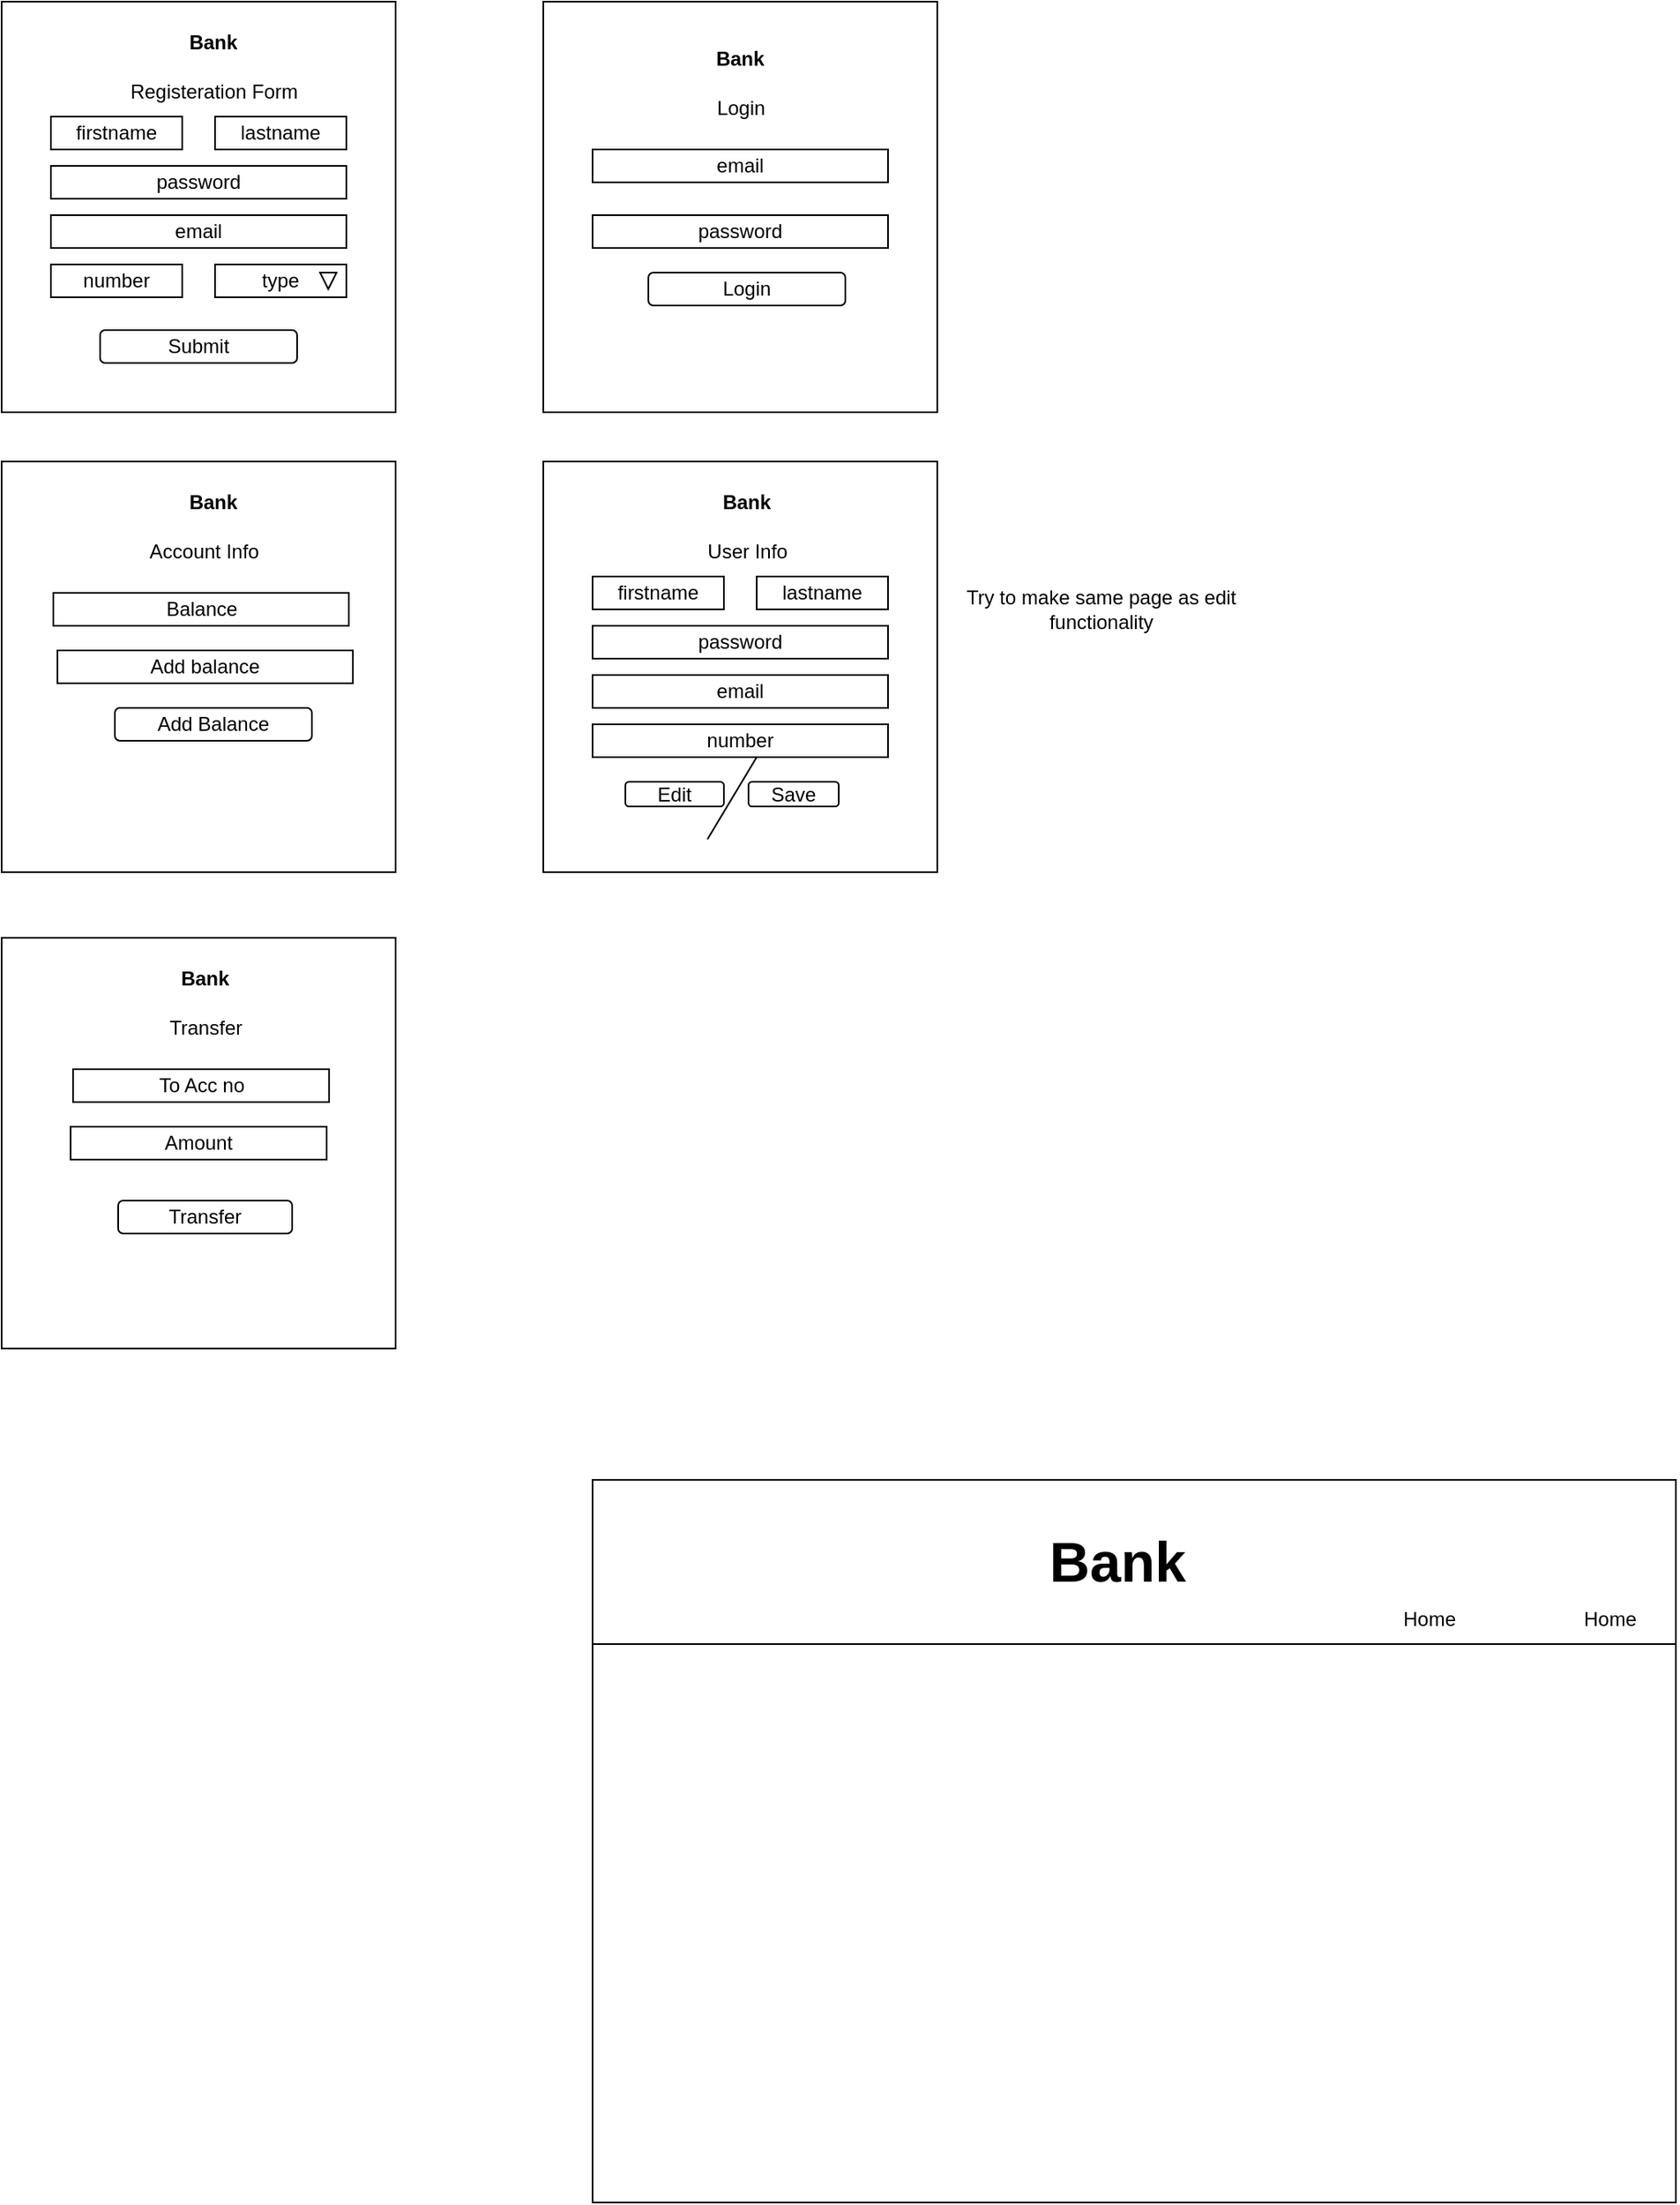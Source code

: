 <mxfile version="24.7.17">
  <diagram name="Page-1" id="1KpQt4oFNFmE3ei3up1I">
    <mxGraphModel dx="1434" dy="780" grid="1" gridSize="10" guides="1" tooltips="1" connect="1" arrows="1" fold="1" page="1" pageScale="1" pageWidth="827" pageHeight="1169" math="0" shadow="0">
      <root>
        <mxCell id="0" />
        <mxCell id="1" parent="0" />
        <mxCell id="DfBPraIemsKcxIyx9plv-1" value="" style="rounded=0;whiteSpace=wrap;html=1;" parent="1" vertex="1">
          <mxGeometry x="140" y="100" width="240" height="250" as="geometry" />
        </mxCell>
        <mxCell id="DfBPraIemsKcxIyx9plv-2" value="&lt;b&gt;Bank&lt;/b&gt;" style="text;html=1;align=center;verticalAlign=middle;whiteSpace=wrap;rounded=0;" parent="1" vertex="1">
          <mxGeometry x="204" y="110" width="130" height="30" as="geometry" />
        </mxCell>
        <mxCell id="DfBPraIemsKcxIyx9plv-3" value="firstname" style="rounded=0;whiteSpace=wrap;html=1;" parent="1" vertex="1">
          <mxGeometry x="170" y="170" width="80" height="20" as="geometry" />
        </mxCell>
        <mxCell id="DfBPraIemsKcxIyx9plv-4" value="email" style="rounded=0;whiteSpace=wrap;html=1;" parent="1" vertex="1">
          <mxGeometry x="170" y="230" width="180" height="20" as="geometry" />
        </mxCell>
        <mxCell id="DfBPraIemsKcxIyx9plv-5" value="lastname" style="rounded=0;whiteSpace=wrap;html=1;" parent="1" vertex="1">
          <mxGeometry x="270" y="170" width="80" height="20" as="geometry" />
        </mxCell>
        <mxCell id="DfBPraIemsKcxIyx9plv-6" value="number" style="rounded=0;whiteSpace=wrap;html=1;" parent="1" vertex="1">
          <mxGeometry x="170" y="260" width="80" height="20" as="geometry" />
        </mxCell>
        <mxCell id="DfBPraIemsKcxIyx9plv-7" value="type" style="rounded=0;whiteSpace=wrap;html=1;" parent="1" vertex="1">
          <mxGeometry x="270" y="260" width="80" height="20" as="geometry" />
        </mxCell>
        <mxCell id="DfBPraIemsKcxIyx9plv-8" value="" style="triangle;whiteSpace=wrap;html=1;rotation=90;" parent="1" vertex="1">
          <mxGeometry x="334" y="265" width="10" height="10" as="geometry" />
        </mxCell>
        <mxCell id="DfBPraIemsKcxIyx9plv-9" value="Submit" style="rounded=1;whiteSpace=wrap;html=1;" parent="1" vertex="1">
          <mxGeometry x="200" y="300" width="120" height="20" as="geometry" />
        </mxCell>
        <mxCell id="DfBPraIemsKcxIyx9plv-11" value="Registeration Form" style="text;html=1;align=center;verticalAlign=middle;whiteSpace=wrap;rounded=0;" parent="1" vertex="1">
          <mxGeometry x="198.5" y="140" width="141" height="30" as="geometry" />
        </mxCell>
        <mxCell id="DfBPraIemsKcxIyx9plv-13" value="" style="rounded=0;whiteSpace=wrap;html=1;" parent="1" vertex="1">
          <mxGeometry x="470" y="100" width="240" height="250" as="geometry" />
        </mxCell>
        <mxCell id="DfBPraIemsKcxIyx9plv-14" value="&lt;b&gt;Bank&lt;/b&gt;" style="text;html=1;align=center;verticalAlign=middle;whiteSpace=wrap;rounded=0;" parent="1" vertex="1">
          <mxGeometry x="525" y="120" width="130" height="30" as="geometry" />
        </mxCell>
        <mxCell id="DfBPraIemsKcxIyx9plv-16" value="email" style="rounded=0;whiteSpace=wrap;html=1;" parent="1" vertex="1">
          <mxGeometry x="500" y="190" width="180" height="20" as="geometry" />
        </mxCell>
        <mxCell id="DfBPraIemsKcxIyx9plv-18" value="password" style="rounded=0;whiteSpace=wrap;html=1;" parent="1" vertex="1">
          <mxGeometry x="500" y="230" width="180" height="20" as="geometry" />
        </mxCell>
        <mxCell id="DfBPraIemsKcxIyx9plv-21" value="Login" style="rounded=1;whiteSpace=wrap;html=1;" parent="1" vertex="1">
          <mxGeometry x="534" y="265" width="120" height="20" as="geometry" />
        </mxCell>
        <mxCell id="DfBPraIemsKcxIyx9plv-22" value="Login" style="text;html=1;align=center;verticalAlign=middle;whiteSpace=wrap;rounded=0;" parent="1" vertex="1">
          <mxGeometry x="519.5" y="150" width="141" height="30" as="geometry" />
        </mxCell>
        <mxCell id="DfBPraIemsKcxIyx9plv-23" value="password" style="rounded=0;whiteSpace=wrap;html=1;" parent="1" vertex="1">
          <mxGeometry x="170" y="200" width="180" height="20" as="geometry" />
        </mxCell>
        <mxCell id="DfBPraIemsKcxIyx9plv-24" value="" style="rounded=0;whiteSpace=wrap;html=1;" parent="1" vertex="1">
          <mxGeometry x="140" y="380" width="240" height="250" as="geometry" />
        </mxCell>
        <mxCell id="DfBPraIemsKcxIyx9plv-25" value="&lt;b&gt;Bank&lt;/b&gt;" style="text;html=1;align=center;verticalAlign=middle;whiteSpace=wrap;rounded=0;" parent="1" vertex="1">
          <mxGeometry x="204" y="390" width="130" height="30" as="geometry" />
        </mxCell>
        <mxCell id="DfBPraIemsKcxIyx9plv-26" value="Account Info" style="text;html=1;align=center;verticalAlign=middle;whiteSpace=wrap;rounded=0;" parent="1" vertex="1">
          <mxGeometry x="193" y="420" width="141" height="30" as="geometry" />
        </mxCell>
        <mxCell id="DfBPraIemsKcxIyx9plv-27" value="" style="rounded=0;whiteSpace=wrap;html=1;" parent="1" vertex="1">
          <mxGeometry x="470" y="380" width="240" height="250" as="geometry" />
        </mxCell>
        <mxCell id="DfBPraIemsKcxIyx9plv-28" value="&lt;b&gt;Bank&lt;/b&gt;" style="text;html=1;align=center;verticalAlign=middle;whiteSpace=wrap;rounded=0;" parent="1" vertex="1">
          <mxGeometry x="529" y="390" width="130" height="30" as="geometry" />
        </mxCell>
        <mxCell id="DfBPraIemsKcxIyx9plv-29" value="User Info" style="text;html=1;align=center;verticalAlign=middle;whiteSpace=wrap;rounded=0;" parent="1" vertex="1">
          <mxGeometry x="523.5" y="420" width="141" height="30" as="geometry" />
        </mxCell>
        <mxCell id="DfBPraIemsKcxIyx9plv-30" value="" style="rounded=0;whiteSpace=wrap;html=1;" parent="1" vertex="1">
          <mxGeometry x="140" y="670" width="240" height="250" as="geometry" />
        </mxCell>
        <mxCell id="DfBPraIemsKcxIyx9plv-31" value="&lt;b&gt;Bank&lt;/b&gt;" style="text;html=1;align=center;verticalAlign=middle;whiteSpace=wrap;rounded=0;" parent="1" vertex="1">
          <mxGeometry x="199" y="680" width="130" height="30" as="geometry" />
        </mxCell>
        <mxCell id="DfBPraIemsKcxIyx9plv-32" value="Transfer" style="text;html=1;align=center;verticalAlign=middle;whiteSpace=wrap;rounded=0;" parent="1" vertex="1">
          <mxGeometry x="193.5" y="710" width="141" height="30" as="geometry" />
        </mxCell>
        <mxCell id="DfBPraIemsKcxIyx9plv-33" value="Try to make same page as edit functionality" style="text;html=1;align=center;verticalAlign=middle;whiteSpace=wrap;rounded=0;" parent="1" vertex="1">
          <mxGeometry x="720" y="450" width="180" height="40" as="geometry" />
        </mxCell>
        <mxCell id="DfBPraIemsKcxIyx9plv-34" value="To Acc no" style="rounded=0;whiteSpace=wrap;html=1;" parent="1" vertex="1">
          <mxGeometry x="183.5" y="750" width="156" height="20" as="geometry" />
        </mxCell>
        <mxCell id="DfBPraIemsKcxIyx9plv-35" value="Amount" style="rounded=0;whiteSpace=wrap;html=1;" parent="1" vertex="1">
          <mxGeometry x="182" y="785" width="156" height="20" as="geometry" />
        </mxCell>
        <mxCell id="DfBPraIemsKcxIyx9plv-37" value="Transfer" style="rounded=1;whiteSpace=wrap;html=1;" parent="1" vertex="1">
          <mxGeometry x="211" y="830" width="106" height="20" as="geometry" />
        </mxCell>
        <mxCell id="DfBPraIemsKcxIyx9plv-39" value="Balance" style="rounded=0;whiteSpace=wrap;html=1;" parent="1" vertex="1">
          <mxGeometry x="171.5" y="460" width="180" height="20" as="geometry" />
        </mxCell>
        <mxCell id="DfBPraIemsKcxIyx9plv-41" value="Add balance" style="rounded=0;whiteSpace=wrap;html=1;" parent="1" vertex="1">
          <mxGeometry x="174" y="495" width="180" height="20" as="geometry" />
        </mxCell>
        <mxCell id="DfBPraIemsKcxIyx9plv-42" value="Add Balance" style="rounded=1;whiteSpace=wrap;html=1;" parent="1" vertex="1">
          <mxGeometry x="209" y="530" width="120" height="20" as="geometry" />
        </mxCell>
        <mxCell id="DfBPraIemsKcxIyx9plv-52" value="firstname" style="rounded=0;whiteSpace=wrap;html=1;" parent="1" vertex="1">
          <mxGeometry x="500" y="450" width="80" height="20" as="geometry" />
        </mxCell>
        <mxCell id="DfBPraIemsKcxIyx9plv-53" value="email" style="rounded=0;whiteSpace=wrap;html=1;" parent="1" vertex="1">
          <mxGeometry x="500" y="510" width="180" height="20" as="geometry" />
        </mxCell>
        <mxCell id="DfBPraIemsKcxIyx9plv-54" value="lastname" style="rounded=0;whiteSpace=wrap;html=1;" parent="1" vertex="1">
          <mxGeometry x="600" y="450" width="80" height="20" as="geometry" />
        </mxCell>
        <mxCell id="DfBPraIemsKcxIyx9plv-55" value="number" style="rounded=0;whiteSpace=wrap;html=1;" parent="1" vertex="1">
          <mxGeometry x="500" y="540" width="180" height="20" as="geometry" />
        </mxCell>
        <mxCell id="DfBPraIemsKcxIyx9plv-56" value="password" style="rounded=0;whiteSpace=wrap;html=1;" parent="1" vertex="1">
          <mxGeometry x="500" y="480" width="180" height="20" as="geometry" />
        </mxCell>
        <mxCell id="DfBPraIemsKcxIyx9plv-57" value="Edit" style="rounded=1;whiteSpace=wrap;html=1;" parent="1" vertex="1">
          <mxGeometry x="520" y="575" width="60" height="15" as="geometry" />
        </mxCell>
        <mxCell id="DfBPraIemsKcxIyx9plv-58" value="Save" style="rounded=1;whiteSpace=wrap;html=1;" parent="1" vertex="1">
          <mxGeometry x="595" y="575" width="55" height="15" as="geometry" />
        </mxCell>
        <mxCell id="DfBPraIemsKcxIyx9plv-61" value="" style="endArrow=none;html=1;rounded=0;entryX=0.5;entryY=1;entryDx=0;entryDy=0;" parent="1" edge="1">
          <mxGeometry width="50" height="50" relative="1" as="geometry">
            <mxPoint x="570" y="610" as="sourcePoint" />
            <mxPoint x="600" y="560" as="targetPoint" />
          </mxGeometry>
        </mxCell>
        <mxCell id="WcBsXb5m2aepWkIxviSD-1" value="" style="rounded=0;whiteSpace=wrap;html=1;" vertex="1" parent="1">
          <mxGeometry x="500" y="1000" width="660" height="440" as="geometry" />
        </mxCell>
        <mxCell id="WcBsXb5m2aepWkIxviSD-2" value="Bank" style="text;html=1;align=center;verticalAlign=middle;whiteSpace=wrap;rounded=0;fontSize=34;fontStyle=1" vertex="1" parent="1">
          <mxGeometry x="710" y="1010" width="220" height="80" as="geometry" />
        </mxCell>
        <mxCell id="WcBsXb5m2aepWkIxviSD-3" value="" style="endArrow=none;html=1;rounded=0;entryX=1;entryY=0.25;entryDx=0;entryDy=0;" edge="1" parent="1">
          <mxGeometry width="50" height="50" relative="1" as="geometry">
            <mxPoint x="500" y="1100" as="sourcePoint" />
            <mxPoint x="1160" y="1100" as="targetPoint" />
          </mxGeometry>
        </mxCell>
        <mxCell id="WcBsXb5m2aepWkIxviSD-4" value="Home" style="text;html=1;align=center;verticalAlign=middle;whiteSpace=wrap;rounded=0;" vertex="1" parent="1">
          <mxGeometry x="980" y="1070" width="60" height="30" as="geometry" />
        </mxCell>
        <mxCell id="WcBsXb5m2aepWkIxviSD-5" value="Home" style="text;html=1;align=center;verticalAlign=middle;whiteSpace=wrap;rounded=0;" vertex="1" parent="1">
          <mxGeometry x="1090" y="1070" width="60" height="30" as="geometry" />
        </mxCell>
      </root>
    </mxGraphModel>
  </diagram>
</mxfile>

